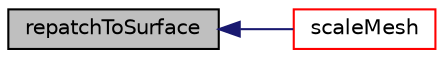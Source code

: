 digraph "repatchToSurface"
{
  bgcolor="transparent";
  edge [fontname="Helvetica",fontsize="10",labelfontname="Helvetica",labelfontsize="10"];
  node [fontname="Helvetica",fontsize="10",shape=record];
  rankdir="LR";
  Node1 [label="repatchToSurface",height=0.2,width=0.4,color="black", fillcolor="grey75", style="filled", fontcolor="black"];
  Node1 -> Node2 [dir="back",color="midnightblue",fontsize="10",style="solid",fontname="Helvetica"];
  Node2 [label="scaleMesh",height=0.2,width=0.4,color="red",URL="$a02427.html#a4b8f2c5757f4d8cd95f8e1830e44c179",tooltip="Do the hard work: move the mesh according to displacement,. "];
}
